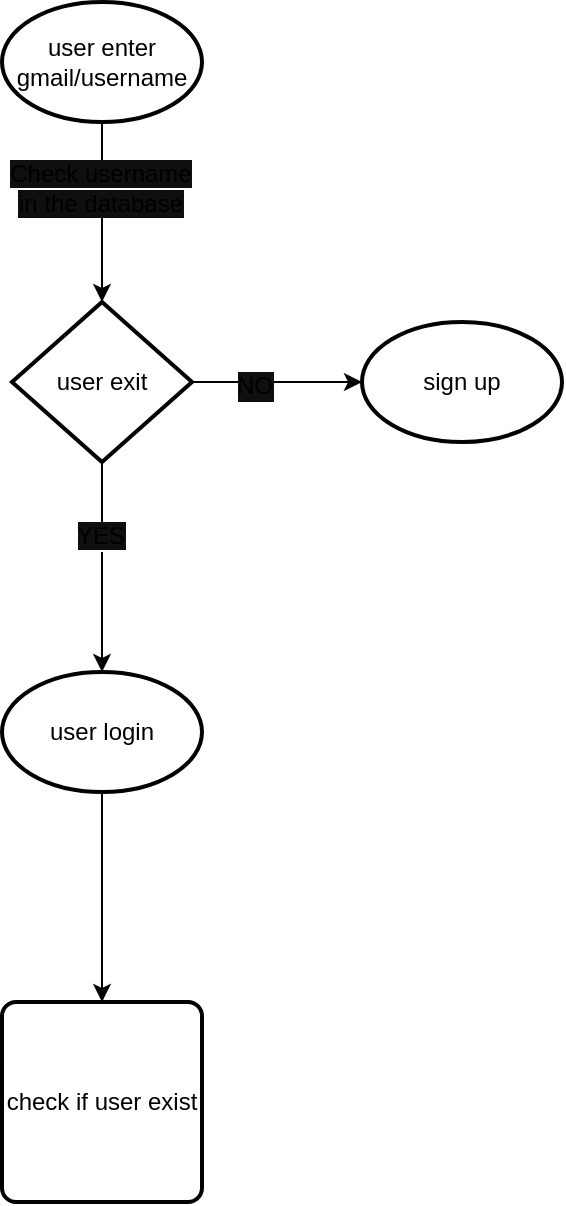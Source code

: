 <mxfile version="12.1.3" type="device" pages="1"><diagram id="MRHEjCnrXFDZfwmtAC0H" name="Page-1"><mxGraphModel dx="1408" dy="1942" grid="1" gridSize="10" guides="1" tooltips="1" connect="1" arrows="1" fold="1" page="1" pageScale="1" pageWidth="850" pageHeight="1100" math="0" shadow="0"><root><mxCell id="0"/><mxCell id="1" parent="0"/><mxCell id="YeD5tqsKNKXQYDPqt0nX-7" style="edgeStyle=orthogonalEdgeStyle;rounded=0;orthogonalLoop=1;jettySize=auto;html=1;entryX=0.5;entryY=0;entryDx=0;entryDy=0;" edge="1" parent="1" source="YeD5tqsKNKXQYDPqt0nX-1" target="YeD5tqsKNKXQYDPqt0nX-4"><mxGeometry relative="1" as="geometry"/></mxCell><mxCell id="YeD5tqsKNKXQYDPqt0nX-1" value="user login" style="strokeWidth=2;html=1;shape=mxgraph.flowchart.start_1;whiteSpace=wrap;" vertex="1" parent="1"><mxGeometry x="10" y="315" width="100" height="60" as="geometry"/></mxCell><mxCell id="YeD5tqsKNKXQYDPqt0nX-8" style="edgeStyle=orthogonalEdgeStyle;rounded=0;orthogonalLoop=1;jettySize=auto;html=1;exitX=0.5;exitY=1;exitDx=0;exitDy=0;exitPerimeter=0;entryX=0.5;entryY=0;entryDx=0;entryDy=0;entryPerimeter=0;" edge="1" parent="1" source="YeD5tqsKNKXQYDPqt0nX-2" target="YeD5tqsKNKXQYDPqt0nX-1"><mxGeometry relative="1" as="geometry"/></mxCell><mxCell id="YeD5tqsKNKXQYDPqt0nX-9" value="&lt;span style=&quot;background-color: rgb(15 , 15 , 15)&quot;&gt;YES&lt;/span&gt;" style="text;html=1;resizable=0;points=[];align=center;verticalAlign=middle;labelBackgroundColor=#ffffff;" vertex="1" connectable="0" parent="YeD5tqsKNKXQYDPqt0nX-8"><mxGeometry x="-0.295" y="-1" relative="1" as="geometry"><mxPoint as="offset"/></mxGeometry></mxCell><mxCell id="YeD5tqsKNKXQYDPqt0nX-11" style="edgeStyle=orthogonalEdgeStyle;rounded=0;orthogonalLoop=1;jettySize=auto;html=1;exitX=1;exitY=0.5;exitDx=0;exitDy=0;exitPerimeter=0;entryX=0;entryY=0.5;entryDx=0;entryDy=0;entryPerimeter=0;" edge="1" parent="1" source="YeD5tqsKNKXQYDPqt0nX-2" target="YeD5tqsKNKXQYDPqt0nX-10"><mxGeometry relative="1" as="geometry"><Array as="points"><mxPoint x="140" y="170"/><mxPoint x="140" y="170"/></Array></mxGeometry></mxCell><mxCell id="YeD5tqsKNKXQYDPqt0nX-12" value="NO" style="text;html=1;resizable=0;points=[];align=center;verticalAlign=middle;labelBackgroundColor=#0F0F0F;" vertex="1" connectable="0" parent="YeD5tqsKNKXQYDPqt0nX-11"><mxGeometry x="-0.176" y="-4" relative="1" as="geometry"><mxPoint x="-4" y="-2" as="offset"/></mxGeometry></mxCell><mxCell id="YeD5tqsKNKXQYDPqt0nX-2" value="user exit" style="strokeWidth=2;html=1;shape=mxgraph.flowchart.decision;whiteSpace=wrap;" vertex="1" parent="1"><mxGeometry x="15" y="130" width="90" height="80" as="geometry"/></mxCell><mxCell id="YeD5tqsKNKXQYDPqt0nX-4" value="check if user exist" style="rounded=1;whiteSpace=wrap;html=1;absoluteArcSize=1;arcSize=14;strokeWidth=2;" vertex="1" parent="1"><mxGeometry x="10" y="480" width="100" height="100" as="geometry"/></mxCell><mxCell id="YeD5tqsKNKXQYDPqt0nX-13" style="edgeStyle=orthogonalEdgeStyle;rounded=0;orthogonalLoop=1;jettySize=auto;html=1;entryX=0.5;entryY=0;entryDx=0;entryDy=0;entryPerimeter=0;" edge="1" parent="1" source="YeD5tqsKNKXQYDPqt0nX-6" target="YeD5tqsKNKXQYDPqt0nX-2"><mxGeometry relative="1" as="geometry"><Array as="points"><mxPoint x="60" y="80"/><mxPoint x="60" y="80"/></Array></mxGeometry></mxCell><mxCell id="YeD5tqsKNKXQYDPqt0nX-16" value="&lt;span style=&quot;background-color: rgb(15 , 15 , 15)&quot;&gt;Check username &lt;br&gt;in the database&lt;/span&gt;" style="text;html=1;resizable=0;points=[];align=center;verticalAlign=middle;labelBackgroundColor=#ffffff;" vertex="1" connectable="0" parent="YeD5tqsKNKXQYDPqt0nX-13"><mxGeometry x="-0.111" y="-7" relative="1" as="geometry"><mxPoint x="6" y="-7" as="offset"/></mxGeometry></mxCell><mxCell id="YeD5tqsKNKXQYDPqt0nX-6" value="user enter gmail/username" style="strokeWidth=2;html=1;shape=mxgraph.flowchart.start_1;whiteSpace=wrap;" vertex="1" parent="1"><mxGeometry x="10" y="-20" width="100" height="60" as="geometry"/></mxCell><mxCell id="YeD5tqsKNKXQYDPqt0nX-10" value="sign up" style="strokeWidth=2;html=1;shape=mxgraph.flowchart.start_1;whiteSpace=wrap;" vertex="1" parent="1"><mxGeometry x="190" y="140" width="100" height="60" as="geometry"/></mxCell></root></mxGraphModel></diagram></mxfile>
